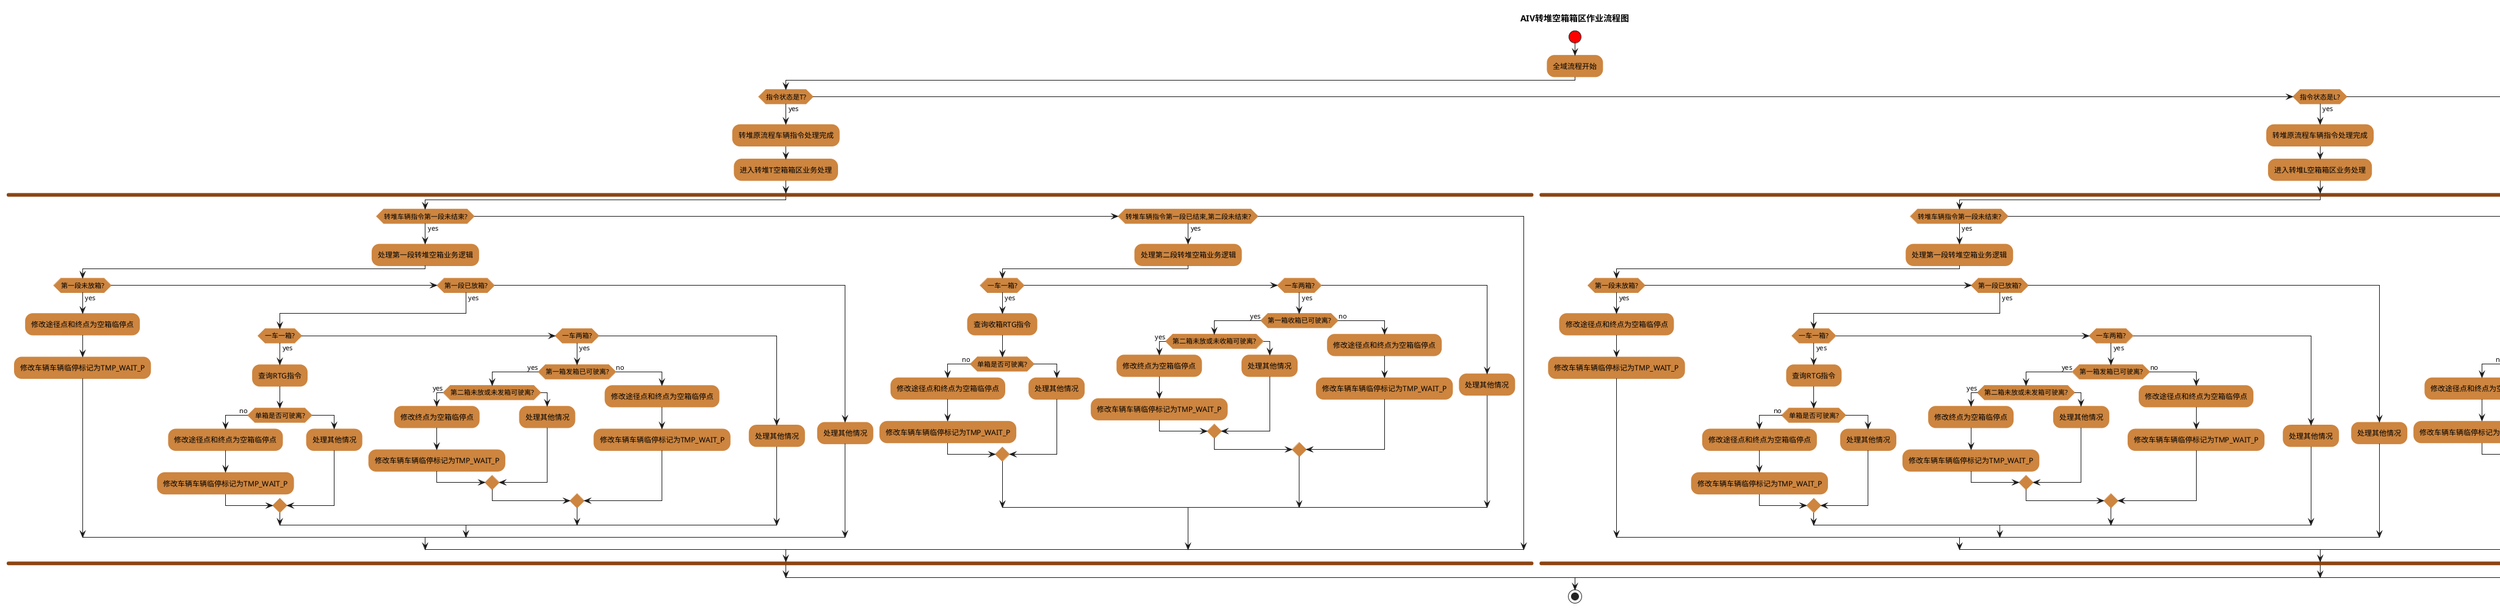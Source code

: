 @startuml
title AIV转堆空箱箱区作业流程图

skinparam activity {
StartColor red
BarColor SaddleBrown
EndColor Silver
BackgroundColor Peru
BackgroundColor<< Begin >> Olive
BorderColor Peru
'FontName Impact
}

start

:全域流程开始;

if (指令状态是T?) then (yes)
  :转堆原流程车辆指令处理完成;
  :进入转堆T空箱箱区业务处理;

  fork
    if (转堆车辆指令第一段未结束?) is (yes) then
      :处理第一段转堆空箱业务逻辑;

      if (第一段未放箱?) then (yes)
        :修改途径点和终点为空箱临停点;
        :修改车辆车辆临停标记为TMP_WAIT_P;
      else if (第一段已放箱?) then (yes)
        if (一车一箱?) then (yes)
          :查询RTG指令;

          if (单箱是否可驶离?) then (no)
            :修改途径点和终点为空箱临停点;
            :修改车辆车辆临停标记为TMP_WAIT_P;
          else
            :处理其他情况;
          endif
        else if (一车两箱?) then (yes)
          if (第一箱发箱已可驶离?) is (yes) then
            if (第二箱未放或未发箱可驶离?) is (yes) then
              :修改终点为空箱临停点;
              :修改车辆车辆临停标记为TMP_WAIT_P;
            else
              :处理其他情况;
            endif
          else (no)
            :修改途径点和终点为空箱临停点;
            :修改车辆车辆临停标记为TMP_WAIT_P;
          endif
        else
          :处理其他情况;
        end if
      else
        :处理其他情况;
      end if
    else if (转堆车辆指令第一段已结束,第二段未结束?) then (yes)
      :处理第二段转堆空箱业务逻辑;

      if (一车一箱?) then (yes)
        :查询收箱RTG指令;

        if (单箱是否可驶离?) then (no)
          :修改途径点和终点为空箱临停点;
          :修改车辆车辆临停标记为TMP_WAIT_P;
        else
          :处理其他情况;
        endif
      else if (一车两箱?) then (yes)
        if (第一箱收箱已可驶离?) is (yes) then
          if (第二箱未放或未收箱可驶离?) is (yes) then
            :修改终点为空箱临停点;
            :修改车辆车辆临停标记为TMP_WAIT_P;
          else
            :处理其他情况;
          endif
        else (no)
          :修改途径点和终点为空箱临停点;
          :修改车辆车辆临停标记为TMP_WAIT_P;
        endif
      else
        :处理其他情况;
      end if
    endif
  end fork
else if (指令状态是L?) then (yes)
  :转堆原流程车辆指令处理完成;
  :进入转堆L空箱箱区业务处理;

  fork
    if (转堆车辆指令第一段未结束?) is (yes) then
      :处理第一段转堆空箱业务逻辑;

      if (第一段未放箱?) then (yes)
        :修改途径点和终点为空箱临停点;
        :修改车辆车辆临停标记为TMP_WAIT_P;
      else if (第一段已放箱?) then (yes)
        if (一车一箱?) then (yes)
          :查询RTG指令;

          if (单箱是否可驶离?) then (no)
            :修改途径点和终点为空箱临停点;
            :修改车辆车辆临停标记为TMP_WAIT_P;
          else
            :处理其他情况;
          endif
        else if (一车两箱?) then (yes)
          if (第一箱发箱已可驶离?) is (yes) then
            if (第二箱未放或未发箱可驶离?) is (yes) then
              :修改终点为空箱临停点;
              :修改车辆车辆临停标记为TMP_WAIT_P;
            else
              :处理其他情况;
            endif
          else (no)
            :修改途径点和终点为空箱临停点;
            :修改车辆车辆临停标记为TMP_WAIT_P;
          endif
        else
          :处理其他情况;
        end if
      else
        :处理其他情况;
      end if
    else if (转堆车辆指令第一段已结束,第二段未结束?) then (yes)
      :处理第二段转堆空箱业务逻辑;

      if (一车一箱?) then (yes)
        :查询收箱RTG指令;

        if (单箱是否可驶离?) then (no)
          :修改途径点和终点为空箱临停点;
          :修改车辆车辆临停标记为TMP_WAIT_P;
        else
          :处理其他情况;
        endif
      else if (一车两箱?) then (yes)
        if (第一箱收箱已可驶离?) is (yes) then
          if (第二箱未放或未收箱可驶离?) is (yes) then
            :修改终点为空箱临停点;
            :修改车辆车辆临停标记为TMP_WAIT_P;
          else
            :处理其他情况;
          endif
        else (no)
          :修改途径点和终点为空箱临停点;
          :修改车辆车辆临停标记为TMP_WAIT_P;
        endif
      else
        :处理其他情况;
      end if
    endif
  end fork
else
  :处理其他指令状态;
endif

stop
@enduml
